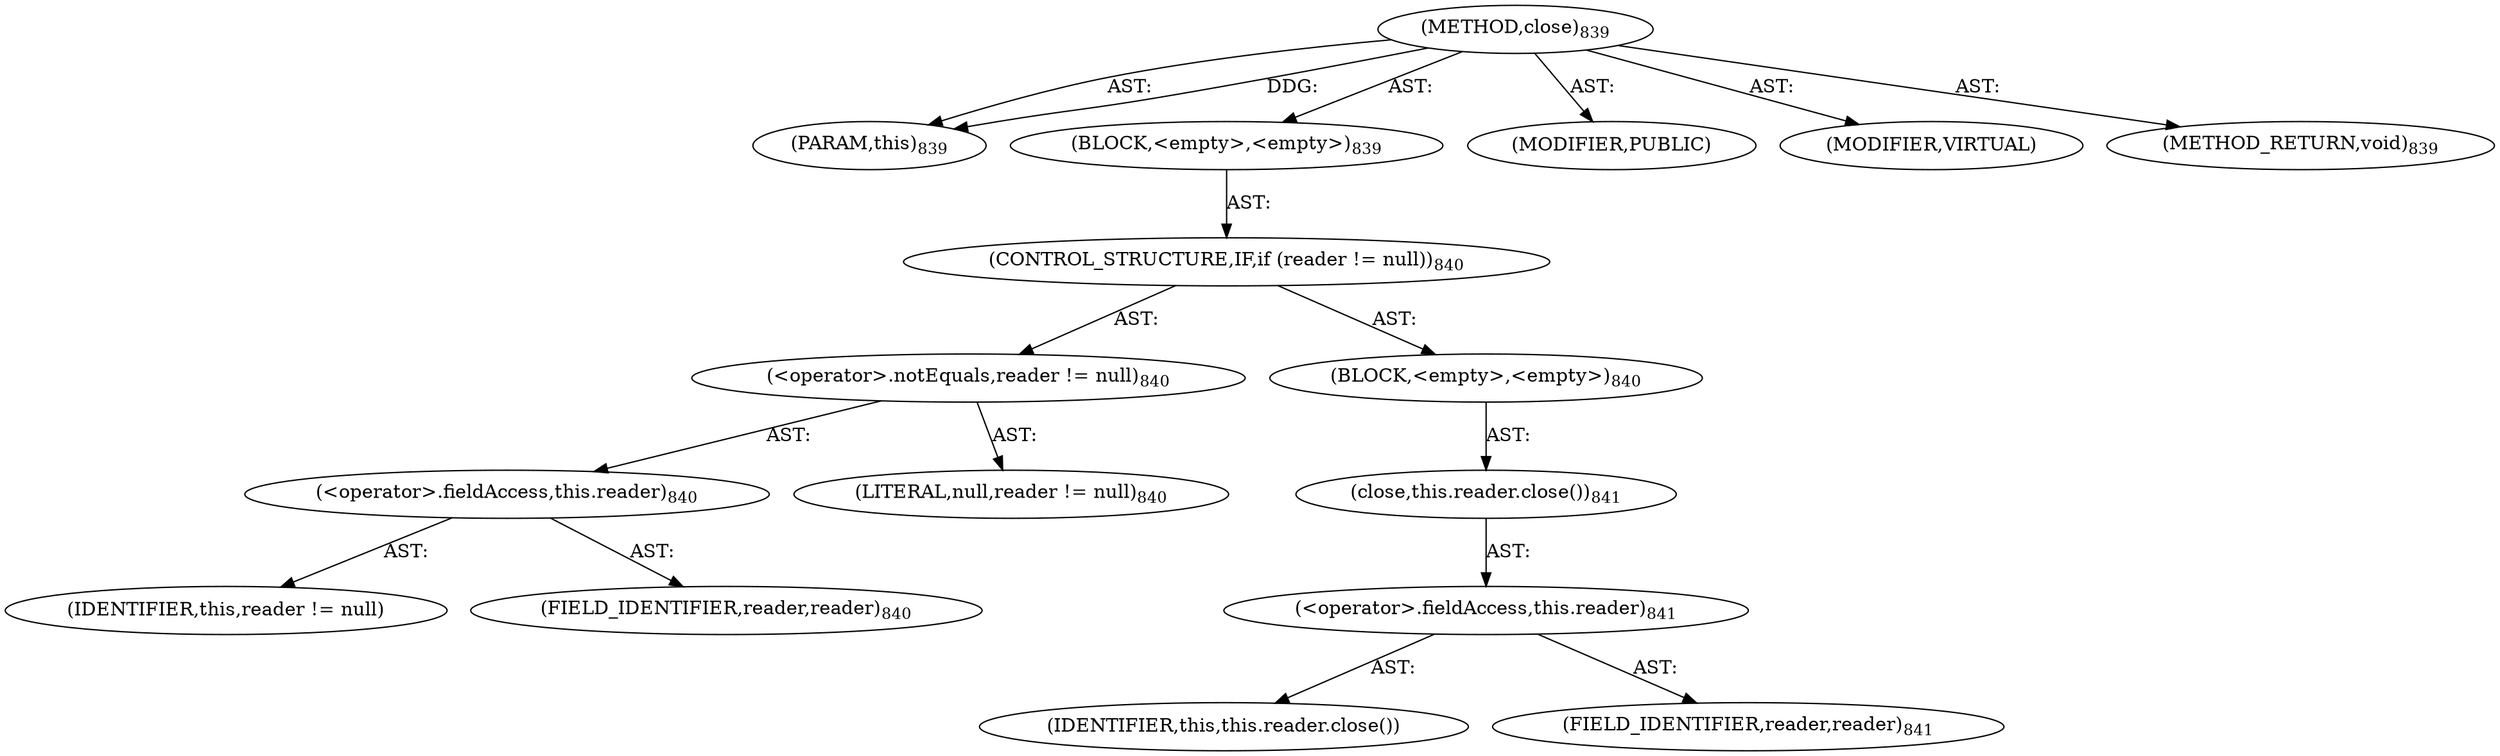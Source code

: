 digraph "close" {  
"111669149729" [label = <(METHOD,close)<SUB>839</SUB>> ]
"115964117055" [label = <(PARAM,this)<SUB>839</SUB>> ]
"25769803924" [label = <(BLOCK,&lt;empty&gt;,&lt;empty&gt;)<SUB>839</SUB>> ]
"47244640358" [label = <(CONTROL_STRUCTURE,IF,if (reader != null))<SUB>840</SUB>> ]
"30064771695" [label = <(&lt;operator&gt;.notEquals,reader != null)<SUB>840</SUB>> ]
"30064771696" [label = <(&lt;operator&gt;.fieldAccess,this.reader)<SUB>840</SUB>> ]
"68719477191" [label = <(IDENTIFIER,this,reader != null)> ]
"55834575030" [label = <(FIELD_IDENTIFIER,reader,reader)<SUB>840</SUB>> ]
"90194313335" [label = <(LITERAL,null,reader != null)<SUB>840</SUB>> ]
"25769803925" [label = <(BLOCK,&lt;empty&gt;,&lt;empty&gt;)<SUB>840</SUB>> ]
"30064771697" [label = <(close,this.reader.close())<SUB>841</SUB>> ]
"30064771698" [label = <(&lt;operator&gt;.fieldAccess,this.reader)<SUB>841</SUB>> ]
"68719477192" [label = <(IDENTIFIER,this,this.reader.close())> ]
"55834575031" [label = <(FIELD_IDENTIFIER,reader,reader)<SUB>841</SUB>> ]
"133143986271" [label = <(MODIFIER,PUBLIC)> ]
"133143986272" [label = <(MODIFIER,VIRTUAL)> ]
"128849018913" [label = <(METHOD_RETURN,void)<SUB>839</SUB>> ]
  "111669149729" -> "115964117055"  [ label = "AST: "] 
  "111669149729" -> "25769803924"  [ label = "AST: "] 
  "111669149729" -> "133143986271"  [ label = "AST: "] 
  "111669149729" -> "133143986272"  [ label = "AST: "] 
  "111669149729" -> "128849018913"  [ label = "AST: "] 
  "25769803924" -> "47244640358"  [ label = "AST: "] 
  "47244640358" -> "30064771695"  [ label = "AST: "] 
  "47244640358" -> "25769803925"  [ label = "AST: "] 
  "30064771695" -> "30064771696"  [ label = "AST: "] 
  "30064771695" -> "90194313335"  [ label = "AST: "] 
  "30064771696" -> "68719477191"  [ label = "AST: "] 
  "30064771696" -> "55834575030"  [ label = "AST: "] 
  "25769803925" -> "30064771697"  [ label = "AST: "] 
  "30064771697" -> "30064771698"  [ label = "AST: "] 
  "30064771698" -> "68719477192"  [ label = "AST: "] 
  "30064771698" -> "55834575031"  [ label = "AST: "] 
  "111669149729" -> "115964117055"  [ label = "DDG: "] 
}
